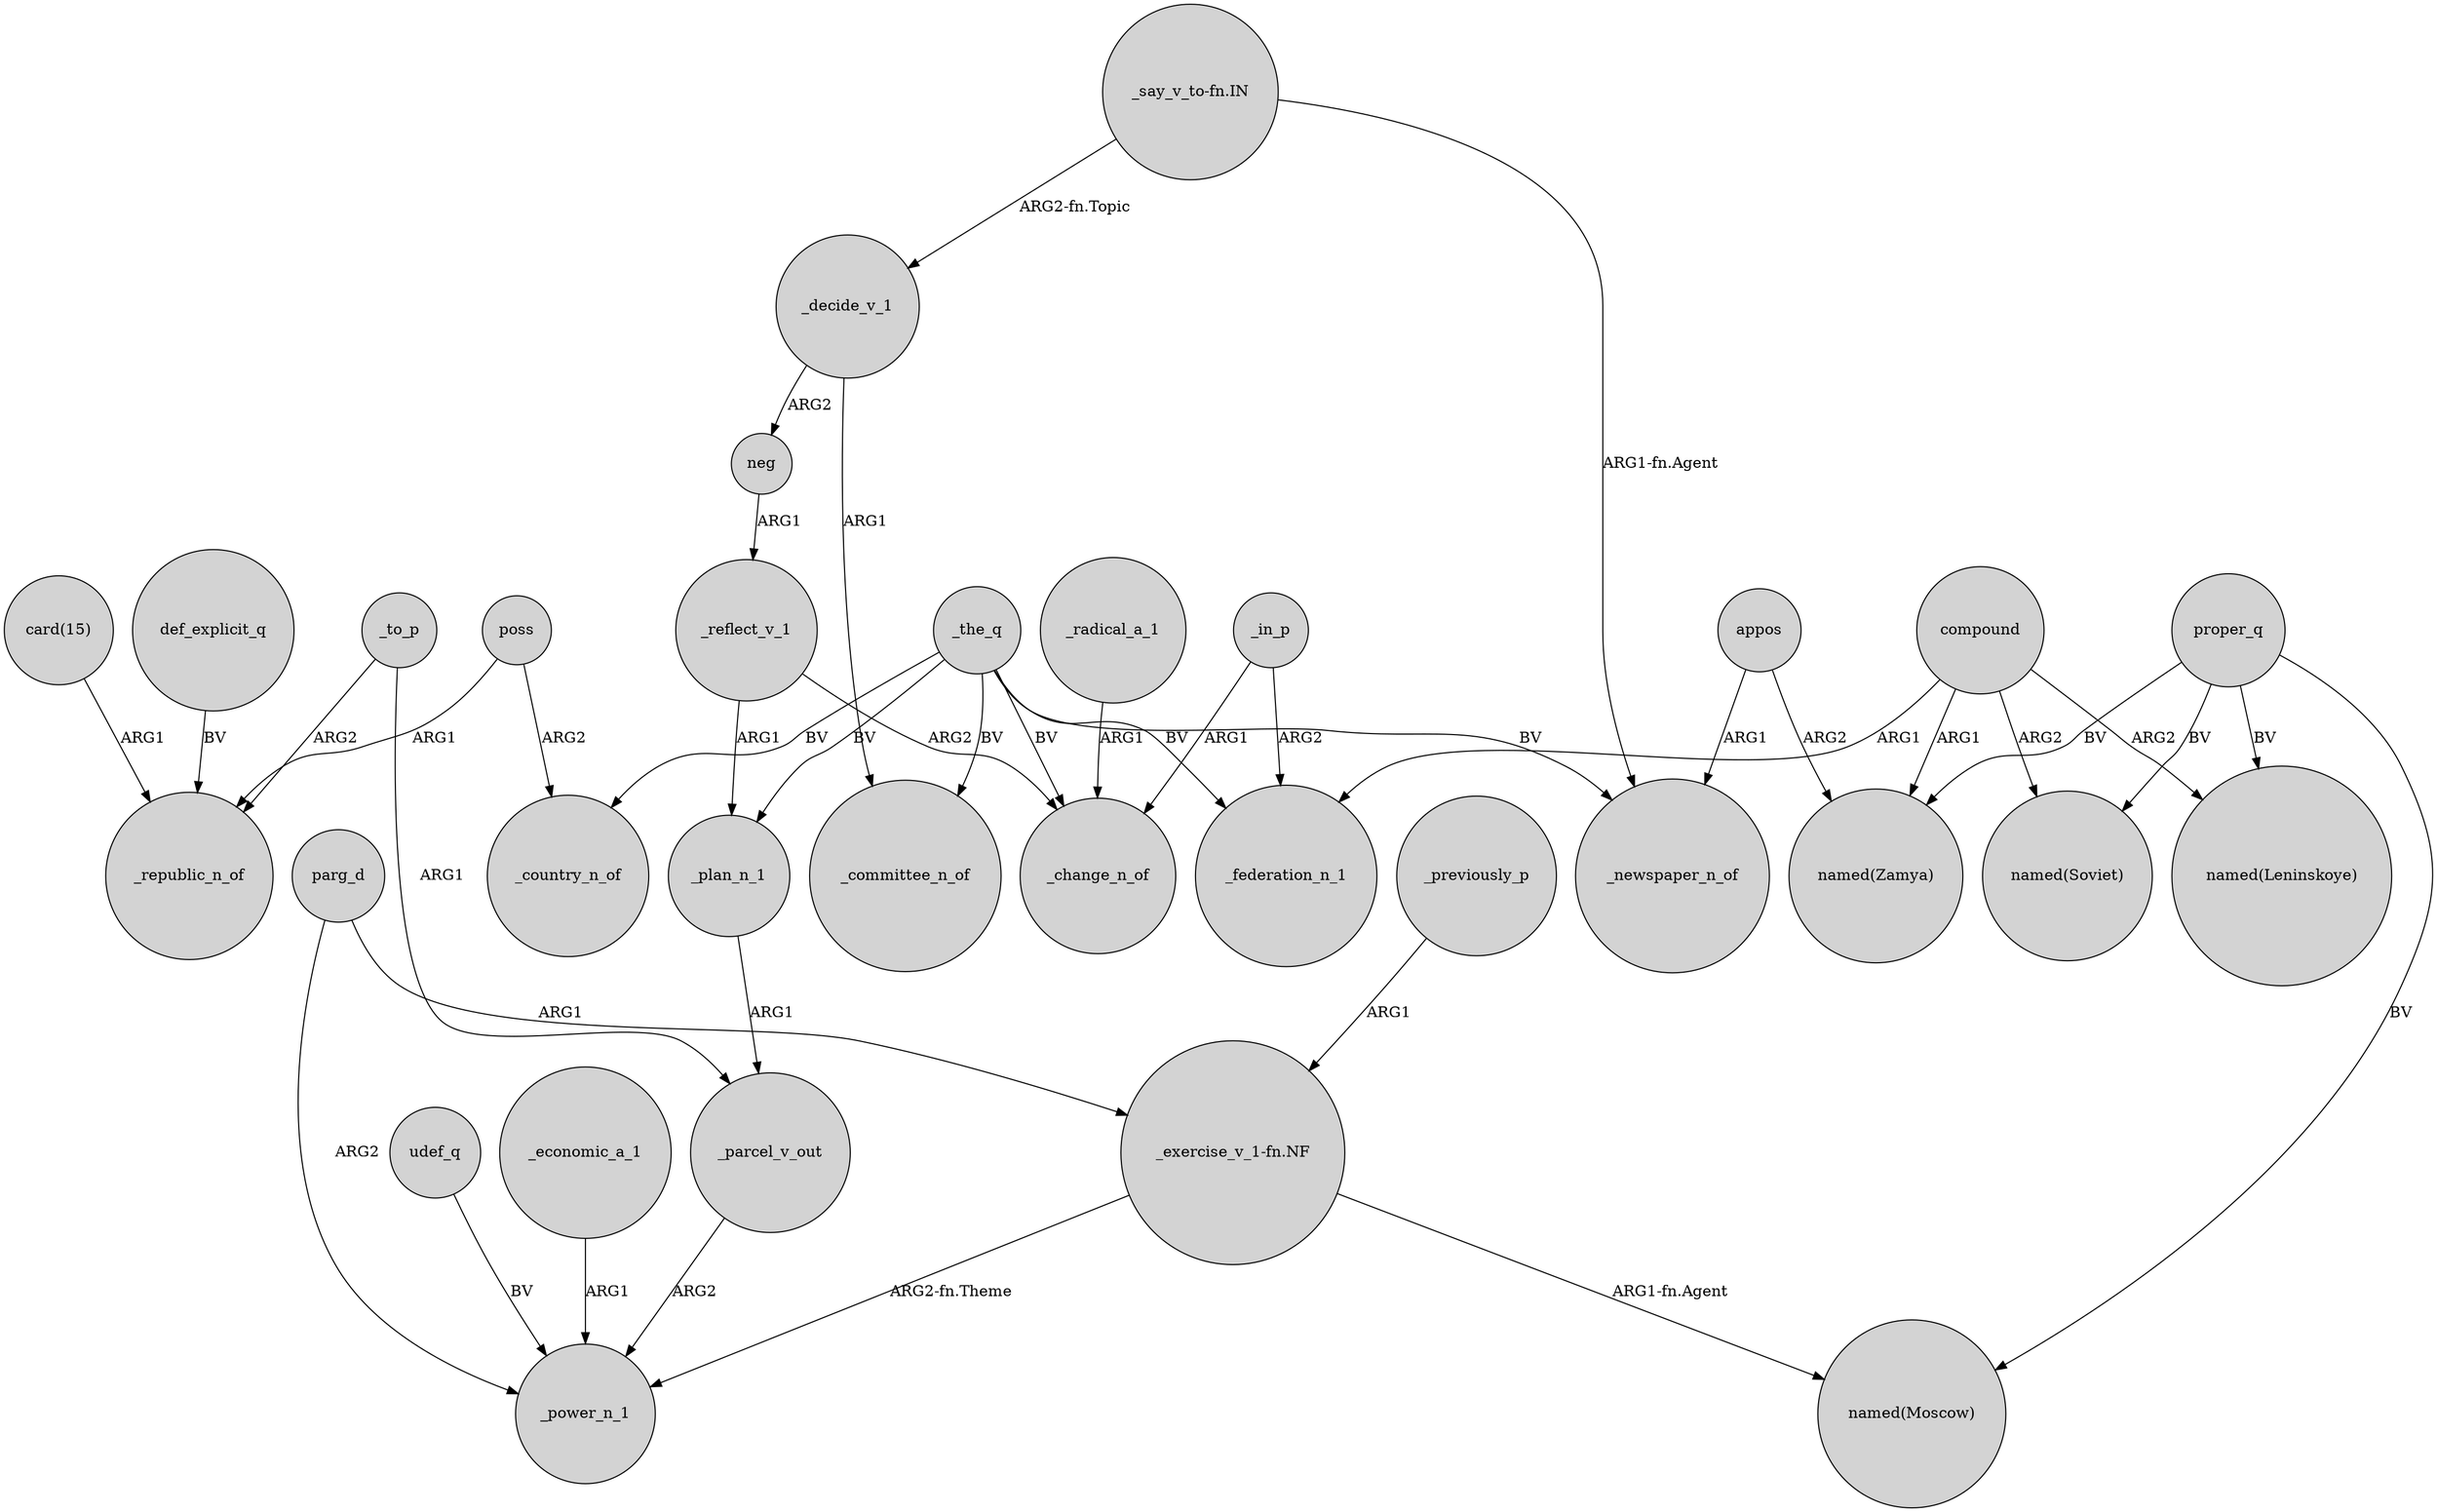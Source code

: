 digraph {
	node [shape=circle style=filled]
	def_explicit_q -> _republic_n_of [label=BV]
	proper_q -> "named(Moscow)" [label=BV]
	appos -> "named(Zamya)" [label=ARG2]
	"_exercise_v_1-fn.NF" -> _power_n_1 [label="ARG2-fn.Theme"]
	poss -> _country_n_of [label=ARG2]
	"card(15)" -> _republic_n_of [label=ARG1]
	compound -> "named(Leninskoye)" [label=ARG2]
	_the_q -> _federation_n_1 [label=BV]
	_in_p -> _federation_n_1 [label=ARG2]
	"_say_v_to-fn.IN" -> _newspaper_n_of [label="ARG1-fn.Agent"]
	_economic_a_1 -> _power_n_1 [label=ARG1]
	poss -> _republic_n_of [label=ARG1]
	_the_q -> _plan_n_1 [label=BV]
	"_exercise_v_1-fn.NF" -> "named(Moscow)" [label="ARG1-fn.Agent"]
	_the_q -> _committee_n_of [label=BV]
	_reflect_v_1 -> _plan_n_1 [label=ARG1]
	_parcel_v_out -> _power_n_1 [label=ARG2]
	parg_d -> "_exercise_v_1-fn.NF" [label=ARG1]
	proper_q -> "named(Soviet)" [label=BV]
	_previously_p -> "_exercise_v_1-fn.NF" [label=ARG1]
	_decide_v_1 -> neg [label=ARG2]
	_in_p -> _change_n_of [label=ARG1]
	_the_q -> _country_n_of [label=BV]
	_to_p -> _parcel_v_out [label=ARG1]
	_radical_a_1 -> _change_n_of [label=ARG1]
	proper_q -> "named(Zamya)" [label=BV]
	proper_q -> "named(Leninskoye)" [label=BV]
	compound -> "named(Zamya)" [label=ARG1]
	_decide_v_1 -> _committee_n_of [label=ARG1]
	_to_p -> _republic_n_of [label=ARG2]
	compound -> _federation_n_1 [label=ARG1]
	compound -> "named(Soviet)" [label=ARG2]
	neg -> _reflect_v_1 [label=ARG1]
	_plan_n_1 -> _parcel_v_out [label=ARG1]
	_the_q -> _change_n_of [label=BV]
	_the_q -> _newspaper_n_of [label=BV]
	_reflect_v_1 -> _change_n_of [label=ARG2]
	udef_q -> _power_n_1 [label=BV]
	appos -> _newspaper_n_of [label=ARG1]
	"_say_v_to-fn.IN" -> _decide_v_1 [label="ARG2-fn.Topic"]
	parg_d -> _power_n_1 [label=ARG2]
}
